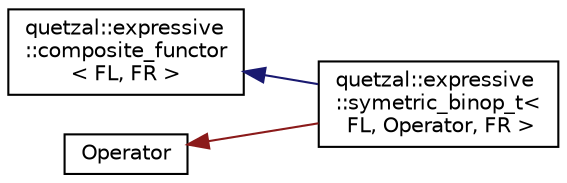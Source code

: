 digraph "Graphical Class Hierarchy"
{
 // LATEX_PDF_SIZE
  edge [fontname="Helvetica",fontsize="10",labelfontname="Helvetica",labelfontsize="10"];
  node [fontname="Helvetica",fontsize="10",shape=record];
  rankdir="LR";
  Node122 [label="quetzal::expressive\l::composite_functor\l\< FL, FR \>",height=0.2,width=0.4,color="black", fillcolor="white", style="filled",URL="$structquetzal_1_1expressive_1_1composite__functor.html",tooltip=" "];
  Node122 -> Node1 [dir="back",color="midnightblue",fontsize="10",style="solid",fontname="Helvetica"];
  Node1 [label="quetzal::expressive\l::symetric_binop_t\<\l FL, Operator, FR \>",height=0.2,width=0.4,color="black", fillcolor="white", style="filled",URL="$structquetzal_1_1expressive_1_1symetric__binop__t.html",tooltip=" "];
  Node0 [label="Operator",height=0.2,width=0.4,color="black", fillcolor="white", style="filled",URL="$class_operator.html",tooltip=" "];
  Node0 -> Node1 [dir="back",color="firebrick4",fontsize="10",style="solid",fontname="Helvetica"];
}
